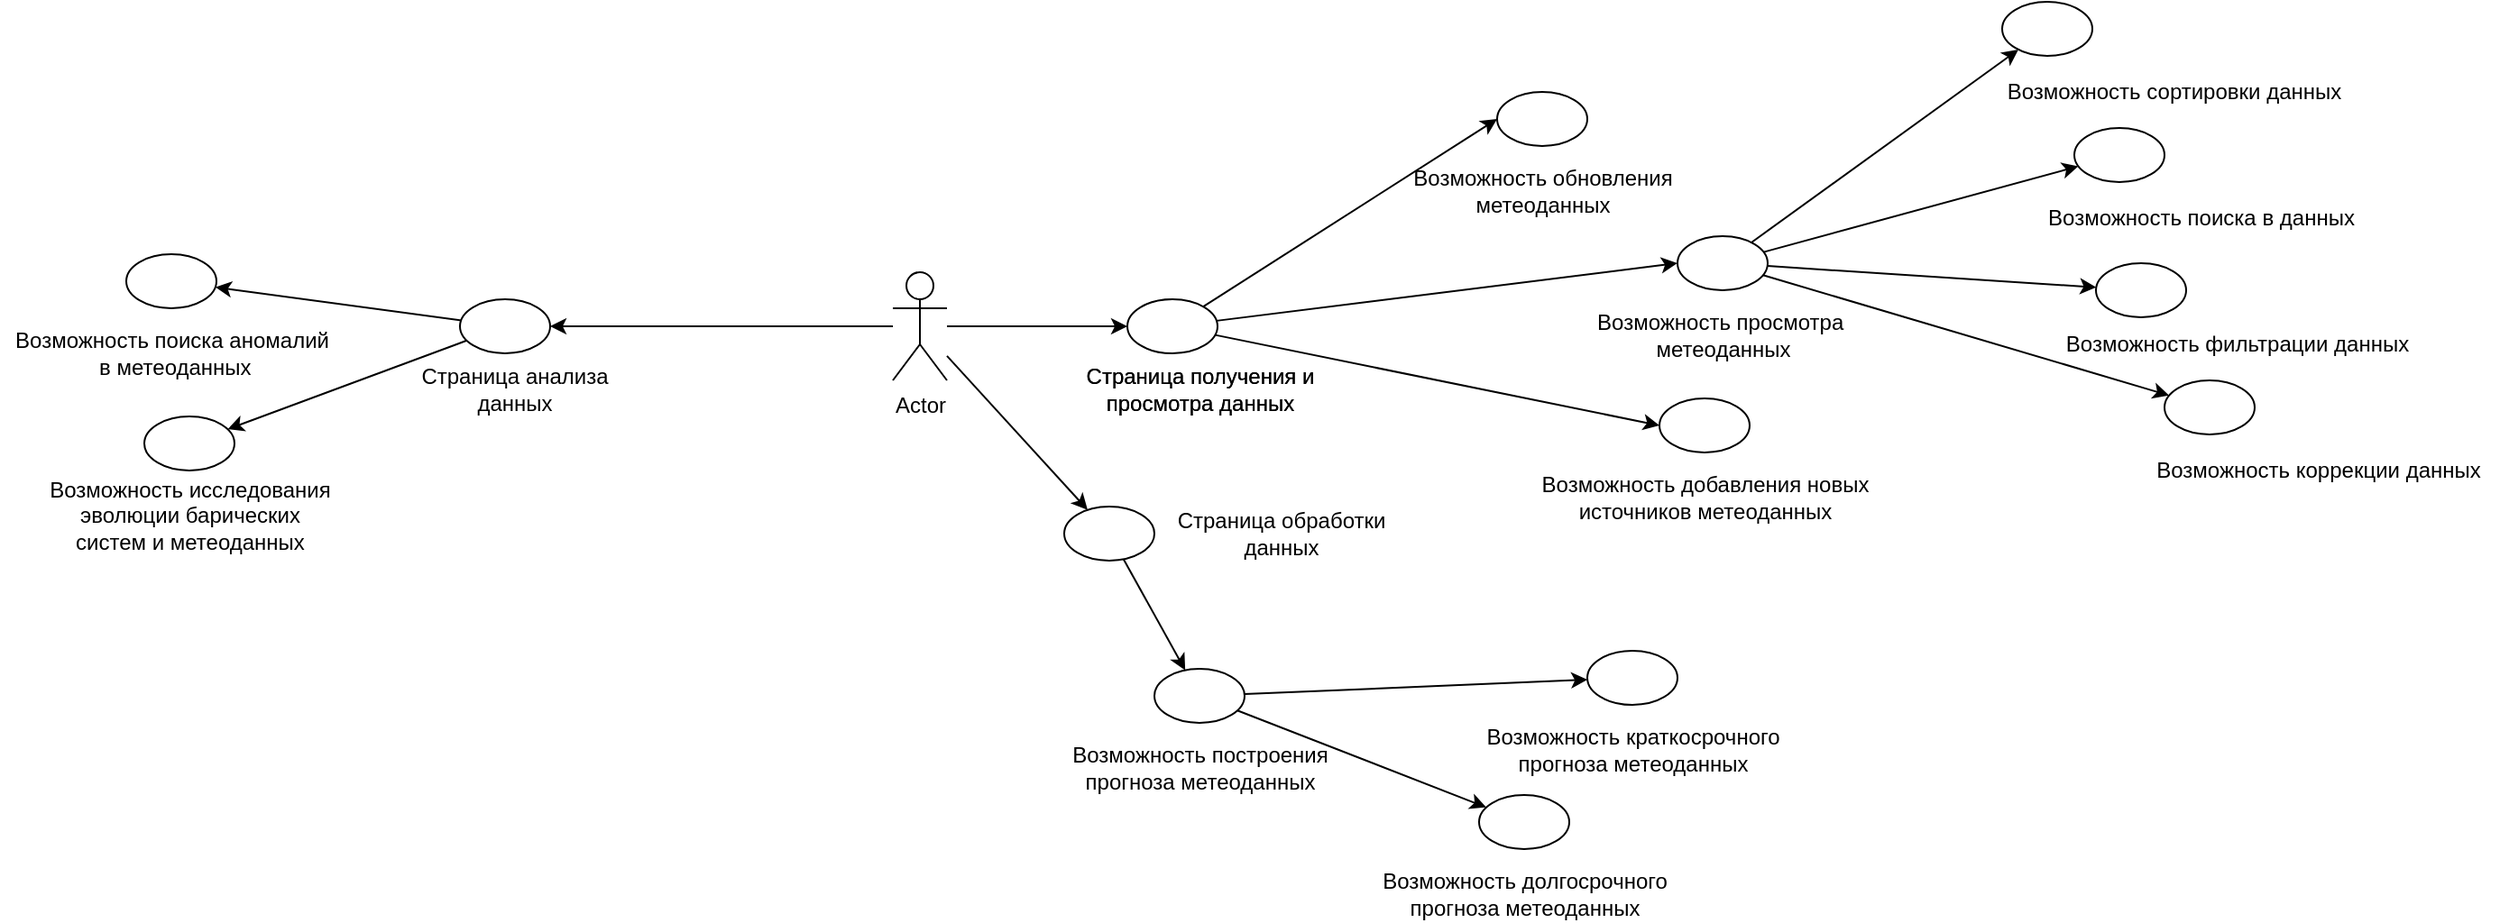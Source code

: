 <mxfile version="13.6.2" type="device"><diagram id="yrBrCh6vaDqj2KBt81jj" name="Page-1"><mxGraphModel dx="2012" dy="1882" grid="1" gridSize="10" guides="1" tooltips="1" connect="1" arrows="1" fold="1" page="1" pageScale="1" pageWidth="827" pageHeight="1169" math="0" shadow="0"><root><mxCell id="0"/><mxCell id="1" parent="0"/><mxCell id="eOF1kJZo80pbztZNc2jb-3" value="" style="rounded=0;orthogonalLoop=1;jettySize=auto;html=1;" parent="1" source="eOF1kJZo80pbztZNc2jb-1" target="eOF1kJZo80pbztZNc2jb-4" edge="1"><mxGeometry relative="1" as="geometry"/></mxCell><mxCell id="eOF1kJZo80pbztZNc2jb-6" value="" style="edgeStyle=orthogonalEdgeStyle;rounded=0;orthogonalLoop=1;jettySize=auto;html=1;entryX=0;entryY=0.5;entryDx=0;entryDy=0;" parent="1" source="eOF1kJZo80pbztZNc2jb-1" target="eOF1kJZo80pbztZNc2jb-2" edge="1"><mxGeometry relative="1" as="geometry"/></mxCell><mxCell id="eOF1kJZo80pbztZNc2jb-1" value="Actor" style="shape=umlActor;verticalLabelPosition=bottom;verticalAlign=top;html=1;" parent="1" vertex="1"><mxGeometry x="30" y="30" width="30" height="60" as="geometry"/></mxCell><mxCell id="eOF1kJZo80pbztZNc2jb-16" style="rounded=0;orthogonalLoop=1;jettySize=auto;html=1;entryX=0;entryY=0.5;entryDx=0;entryDy=0;" parent="1" source="eOF1kJZo80pbztZNc2jb-2" target="eOF1kJZo80pbztZNc2jb-13" edge="1"><mxGeometry relative="1" as="geometry"/></mxCell><mxCell id="eOF1kJZo80pbztZNc2jb-22" style="edgeStyle=none;rounded=0;jumpStyle=sharp;jumpSize=1;orthogonalLoop=1;jettySize=auto;html=1;entryX=0;entryY=0.5;entryDx=0;entryDy=0;" parent="1" source="eOF1kJZo80pbztZNc2jb-2" target="eOF1kJZo80pbztZNc2jb-18" edge="1"><mxGeometry relative="1" as="geometry"/></mxCell><mxCell id="eOF1kJZo80pbztZNc2jb-26" style="edgeStyle=none;rounded=0;jumpStyle=sharp;jumpSize=1;orthogonalLoop=1;jettySize=auto;html=1;entryX=0;entryY=0.5;entryDx=0;entryDy=0;" parent="1" source="eOF1kJZo80pbztZNc2jb-2" target="eOF1kJZo80pbztZNc2jb-24" edge="1"><mxGeometry relative="1" as="geometry"/></mxCell><mxCell id="eOF1kJZo80pbztZNc2jb-2" value="" style="ellipse;whiteSpace=wrap;html=1;" parent="1" vertex="1"><mxGeometry x="160" y="45" width="50" height="30" as="geometry"/></mxCell><mxCell id="eOF1kJZo80pbztZNc2jb-7" value="" style="endArrow=classic;html=1;entryX=1;entryY=0.5;entryDx=0;entryDy=0;edgeStyle=orthogonalEdgeStyle;jumpStyle=sharp;jumpSize=1;" parent="1" source="eOF1kJZo80pbztZNc2jb-1" target="eOF1kJZo80pbztZNc2jb-5" edge="1"><mxGeometry width="50" height="50" relative="1" as="geometry"><mxPoint x="50" y="210" as="sourcePoint"/><mxPoint x="100" y="160" as="targetPoint"/><Array as="points"><mxPoint x="-140" y="60"/></Array></mxGeometry></mxCell><mxCell id="eOF1kJZo80pbztZNc2jb-8" value="Страница получения и &lt;br&gt;просмотра данных" style="text;html=1;align=center;verticalAlign=middle;resizable=0;points=[];autosize=1;" parent="1" vertex="1"><mxGeometry x="130" y="80" width="140" height="30" as="geometry"/></mxCell><mxCell id="eOF1kJZo80pbztZNc2jb-12" value="Страница получения и &lt;br&gt;просмотра данных" style="text;html=1;align=center;verticalAlign=middle;resizable=0;points=[];autosize=1;" parent="1" vertex="1"><mxGeometry x="130" y="80" width="140" height="30" as="geometry"/></mxCell><mxCell id="eOF1kJZo80pbztZNc2jb-15" value="" style="group" parent="1" vertex="1" connectable="0"><mxGeometry x="320" y="-70" width="150" height="70" as="geometry"/></mxCell><mxCell id="eOF1kJZo80pbztZNc2jb-13" value="" style="ellipse;whiteSpace=wrap;html=1;" parent="eOF1kJZo80pbztZNc2jb-15" vertex="1"><mxGeometry x="45" width="50" height="30" as="geometry"/></mxCell><mxCell id="eOF1kJZo80pbztZNc2jb-14" value="Возможность обновления &lt;br&gt;метеоданных" style="text;html=1;align=center;verticalAlign=middle;resizable=0;points=[];autosize=1;" parent="eOF1kJZo80pbztZNc2jb-15" vertex="1"><mxGeometry x="-10" y="40" width="160" height="30" as="geometry"/></mxCell><mxCell id="eOF1kJZo80pbztZNc2jb-17" value="" style="group" parent="1" vertex="1" connectable="0"><mxGeometry x="420" y="10" width="150" height="70" as="geometry"/></mxCell><mxCell id="eOF1kJZo80pbztZNc2jb-18" value="" style="ellipse;whiteSpace=wrap;html=1;" parent="eOF1kJZo80pbztZNc2jb-17" vertex="1"><mxGeometry x="45" width="50" height="30" as="geometry"/></mxCell><mxCell id="eOF1kJZo80pbztZNc2jb-19" value="Возможность просмотра&amp;nbsp;&lt;br&gt;метеоданных" style="text;html=1;align=center;verticalAlign=middle;resizable=0;points=[];autosize=1;" parent="eOF1kJZo80pbztZNc2jb-17" vertex="1"><mxGeometry x="-10" y="40" width="160" height="30" as="geometry"/></mxCell><mxCell id="eOF1kJZo80pbztZNc2jb-20" value="" style="group" parent="1" vertex="1" connectable="0"><mxGeometry x="-240" y="45" width="120" height="65" as="geometry"/></mxCell><mxCell id="eOF1kJZo80pbztZNc2jb-5" value="" style="ellipse;whiteSpace=wrap;html=1;" parent="eOF1kJZo80pbztZNc2jb-20" vertex="1"><mxGeometry x="30" width="50" height="30" as="geometry"/></mxCell><mxCell id="eOF1kJZo80pbztZNc2jb-10" value="Страница анализа &lt;br&gt;данных" style="text;html=1;align=center;verticalAlign=middle;resizable=0;points=[];autosize=1;" parent="eOF1kJZo80pbztZNc2jb-20" vertex="1"><mxGeometry y="35" width="120" height="30" as="geometry"/></mxCell><mxCell id="eOF1kJZo80pbztZNc2jb-21" value="" style="group" parent="1" vertex="1" connectable="0"><mxGeometry x="100" y="160" width="130" height="60" as="geometry"/></mxCell><mxCell id="eOF1kJZo80pbztZNc2jb-4" value="" style="ellipse;whiteSpace=wrap;html=1;" parent="eOF1kJZo80pbztZNc2jb-21" vertex="1"><mxGeometry x="25" width="50" height="30" as="geometry"/></mxCell><mxCell id="eOF1kJZo80pbztZNc2jb-23" value="" style="group" parent="1" vertex="1" connectable="0"><mxGeometry x="410" y="100" width="170" height="70" as="geometry"/></mxCell><mxCell id="eOF1kJZo80pbztZNc2jb-24" value="" style="ellipse;whiteSpace=wrap;html=1;" parent="eOF1kJZo80pbztZNc2jb-23" vertex="1"><mxGeometry x="45" width="50" height="30" as="geometry"/></mxCell><mxCell id="eOF1kJZo80pbztZNc2jb-25" value="Возможность добавления новых &lt;br&gt;источников&amp;nbsp;метеоданных" style="text;html=1;align=center;verticalAlign=middle;resizable=0;points=[];autosize=1;" parent="eOF1kJZo80pbztZNc2jb-23" vertex="1"><mxGeometry x="-30" y="40" width="200" height="30" as="geometry"/></mxCell><mxCell id="eOF1kJZo80pbztZNc2jb-27" value="" style="group" parent="1" vertex="1" connectable="0"><mxGeometry x="130" y="250" width="150" height="70" as="geometry"/></mxCell><mxCell id="eOF1kJZo80pbztZNc2jb-28" value="" style="ellipse;whiteSpace=wrap;html=1;" parent="eOF1kJZo80pbztZNc2jb-27" vertex="1"><mxGeometry x="45" width="50" height="30" as="geometry"/></mxCell><mxCell id="eOF1kJZo80pbztZNc2jb-29" value="Возможность построения &lt;br&gt;прогноза&amp;nbsp;метеоданных" style="text;html=1;align=center;verticalAlign=middle;resizable=0;points=[];autosize=1;" parent="eOF1kJZo80pbztZNc2jb-27" vertex="1"><mxGeometry x="-10" y="40" width="160" height="30" as="geometry"/></mxCell><mxCell id="eOF1kJZo80pbztZNc2jb-30" style="edgeStyle=none;rounded=0;jumpStyle=sharp;jumpSize=1;orthogonalLoop=1;jettySize=auto;html=1;" parent="1" source="eOF1kJZo80pbztZNc2jb-4" target="eOF1kJZo80pbztZNc2jb-28" edge="1"><mxGeometry relative="1" as="geometry"/></mxCell><mxCell id="eOF1kJZo80pbztZNc2jb-31" value="" style="group" parent="1" vertex="1" connectable="0"><mxGeometry x="-440" y="20" width="165" height="70" as="geometry"/></mxCell><mxCell id="eOF1kJZo80pbztZNc2jb-32" value="" style="ellipse;whiteSpace=wrap;html=1;" parent="eOF1kJZo80pbztZNc2jb-31" vertex="1"><mxGeometry x="45" width="50" height="30" as="geometry"/></mxCell><mxCell id="eOF1kJZo80pbztZNc2jb-33" value="Возможность поиска аномалий&lt;br&gt;&amp;nbsp;в метеоданных" style="text;html=1;align=center;verticalAlign=middle;resizable=0;points=[];autosize=1;" parent="eOF1kJZo80pbztZNc2jb-31" vertex="1"><mxGeometry x="-25" y="40" width="190" height="30" as="geometry"/></mxCell><mxCell id="eOF1kJZo80pbztZNc2jb-34" value="" style="group" parent="1" vertex="1" connectable="0"><mxGeometry x="370" y="240" width="160" height="70" as="geometry"/></mxCell><mxCell id="eOF1kJZo80pbztZNc2jb-35" value="" style="ellipse;whiteSpace=wrap;html=1;" parent="eOF1kJZo80pbztZNc2jb-34" vertex="1"><mxGeometry x="45" width="50" height="30" as="geometry"/></mxCell><mxCell id="eOF1kJZo80pbztZNc2jb-36" value="Возможность краткосрочного &lt;br&gt;прогноза&amp;nbsp;метеоданных" style="text;html=1;align=center;verticalAlign=middle;resizable=0;points=[];autosize=1;" parent="eOF1kJZo80pbztZNc2jb-34" vertex="1"><mxGeometry x="-20" y="40" width="180" height="30" as="geometry"/></mxCell><mxCell id="eOF1kJZo80pbztZNc2jb-37" style="edgeStyle=none;rounded=0;jumpStyle=sharp;jumpSize=1;orthogonalLoop=1;jettySize=auto;html=1;" parent="1" source="eOF1kJZo80pbztZNc2jb-28" target="eOF1kJZo80pbztZNc2jb-35" edge="1"><mxGeometry relative="1" as="geometry"/></mxCell><mxCell id="eOF1kJZo80pbztZNc2jb-38" value="" style="group" parent="1" vertex="1" connectable="0"><mxGeometry x="310" y="320" width="160" height="70" as="geometry"/></mxCell><mxCell id="eOF1kJZo80pbztZNc2jb-39" value="" style="ellipse;whiteSpace=wrap;html=1;" parent="eOF1kJZo80pbztZNc2jb-38" vertex="1"><mxGeometry x="45" width="50" height="30" as="geometry"/></mxCell><mxCell id="eOF1kJZo80pbztZNc2jb-40" value="Возможность долгосрочного &lt;br&gt;прогноза&amp;nbsp;метеоданных" style="text;html=1;align=center;verticalAlign=middle;resizable=0;points=[];autosize=1;" parent="eOF1kJZo80pbztZNc2jb-38" vertex="1"><mxGeometry x="-15" y="40" width="170" height="30" as="geometry"/></mxCell><mxCell id="eOF1kJZo80pbztZNc2jb-41" style="edgeStyle=none;rounded=0;jumpStyle=sharp;jumpSize=1;orthogonalLoop=1;jettySize=auto;html=1;" parent="1" source="eOF1kJZo80pbztZNc2jb-28" target="eOF1kJZo80pbztZNc2jb-39" edge="1"><mxGeometry relative="1" as="geometry"/></mxCell><mxCell id="eOF1kJZo80pbztZNc2jb-42" value="" style="group" parent="1" vertex="1" connectable="0"><mxGeometry x="-430" y="110" width="155" height="80" as="geometry"/></mxCell><mxCell id="eOF1kJZo80pbztZNc2jb-43" value="" style="ellipse;whiteSpace=wrap;html=1;" parent="eOF1kJZo80pbztZNc2jb-42" vertex="1"><mxGeometry x="45" width="50" height="30" as="geometry"/></mxCell><mxCell id="eOF1kJZo80pbztZNc2jb-44" value="Возможность исследования &lt;br&gt;эволюции барических &lt;br&gt;систем и метеоданных" style="text;html=1;align=center;verticalAlign=middle;resizable=0;points=[];autosize=1;" parent="eOF1kJZo80pbztZNc2jb-42" vertex="1"><mxGeometry x="-15" y="30" width="170" height="50" as="geometry"/></mxCell><mxCell id="eOF1kJZo80pbztZNc2jb-45" style="edgeStyle=none;rounded=0;jumpStyle=sharp;jumpSize=1;orthogonalLoop=1;jettySize=auto;html=1;" parent="1" source="eOF1kJZo80pbztZNc2jb-5" target="eOF1kJZo80pbztZNc2jb-43" edge="1"><mxGeometry relative="1" as="geometry"/></mxCell><mxCell id="eOF1kJZo80pbztZNc2jb-46" value="" style="group" parent="1" vertex="1" connectable="0"><mxGeometry x="600" y="-120" width="170" height="70" as="geometry"/></mxCell><mxCell id="eOF1kJZo80pbztZNc2jb-47" value="" style="ellipse;whiteSpace=wrap;html=1;" parent="eOF1kJZo80pbztZNc2jb-46" vertex="1"><mxGeometry x="45" width="50" height="30" as="geometry"/></mxCell><mxCell id="eOF1kJZo80pbztZNc2jb-48" value="Возможность сортировки данных" style="text;html=1;align=center;verticalAlign=middle;resizable=0;points=[];autosize=1;" parent="eOF1kJZo80pbztZNc2jb-46" vertex="1"><mxGeometry x="40" y="40" width="200" height="20" as="geometry"/></mxCell><mxCell id="eOF1kJZo80pbztZNc2jb-49" style="edgeStyle=none;rounded=0;jumpStyle=sharp;jumpSize=1;orthogonalLoop=1;jettySize=auto;html=1;" parent="1" source="eOF1kJZo80pbztZNc2jb-5" target="eOF1kJZo80pbztZNc2jb-32" edge="1"><mxGeometry relative="1" as="geometry"/></mxCell><mxCell id="eOF1kJZo80pbztZNc2jb-9" value="Страница обработки &lt;br&gt;данных" style="text;html=1;align=center;verticalAlign=middle;resizable=0;points=[];autosize=1;" parent="1" vertex="1"><mxGeometry x="180" y="160" width="130" height="30" as="geometry"/></mxCell><mxCell id="M1j5Ew9VErUF1jul8I1Z-1" style="rounded=0;orthogonalLoop=1;jettySize=auto;html=1;" edge="1" parent="1" source="eOF1kJZo80pbztZNc2jb-18" target="eOF1kJZo80pbztZNc2jb-47"><mxGeometry relative="1" as="geometry"/></mxCell><mxCell id="M1j5Ew9VErUF1jul8I1Z-2" value="" style="group" vertex="1" connectable="0" parent="1"><mxGeometry x="640" y="-50" width="170" height="70" as="geometry"/></mxCell><mxCell id="M1j5Ew9VErUF1jul8I1Z-3" value="" style="ellipse;whiteSpace=wrap;html=1;" vertex="1" parent="M1j5Ew9VErUF1jul8I1Z-2"><mxGeometry x="45" width="50" height="30" as="geometry"/></mxCell><mxCell id="M1j5Ew9VErUF1jul8I1Z-4" value="Возможность поиска в данных" style="text;html=1;align=center;verticalAlign=middle;resizable=0;points=[];autosize=1;" vertex="1" parent="M1j5Ew9VErUF1jul8I1Z-2"><mxGeometry x="20" y="40" width="190" height="20" as="geometry"/></mxCell><mxCell id="M1j5Ew9VErUF1jul8I1Z-5" style="edgeStyle=none;rounded=0;orthogonalLoop=1;jettySize=auto;html=1;" edge="1" parent="1" source="eOF1kJZo80pbztZNc2jb-18" target="M1j5Ew9VErUF1jul8I1Z-3"><mxGeometry relative="1" as="geometry"/></mxCell><mxCell id="M1j5Ew9VErUF1jul8I1Z-6" value="" style="group" vertex="1" connectable="0" parent="1"><mxGeometry x="652" y="25" width="175" height="70" as="geometry"/></mxCell><mxCell id="M1j5Ew9VErUF1jul8I1Z-7" value="" style="ellipse;whiteSpace=wrap;html=1;" vertex="1" parent="M1j5Ew9VErUF1jul8I1Z-6"><mxGeometry x="45" width="50" height="30" as="geometry"/></mxCell><mxCell id="M1j5Ew9VErUF1jul8I1Z-8" value="Возможность фильтрации данных" style="text;html=1;align=center;verticalAlign=middle;resizable=0;points=[];autosize=1;" vertex="1" parent="M1j5Ew9VErUF1jul8I1Z-6"><mxGeometry x="18" y="35" width="210" height="20" as="geometry"/></mxCell><mxCell id="M1j5Ew9VErUF1jul8I1Z-9" style="edgeStyle=none;rounded=0;orthogonalLoop=1;jettySize=auto;html=1;" edge="1" parent="1" source="eOF1kJZo80pbztZNc2jb-18" target="M1j5Ew9VErUF1jul8I1Z-7"><mxGeometry relative="1" as="geometry"/></mxCell><mxCell id="M1j5Ew9VErUF1jul8I1Z-10" value="" style="group" vertex="1" connectable="0" parent="1"><mxGeometry x="690" y="90" width="230" height="70" as="geometry"/></mxCell><mxCell id="M1j5Ew9VErUF1jul8I1Z-11" value="" style="ellipse;whiteSpace=wrap;html=1;" vertex="1" parent="M1j5Ew9VErUF1jul8I1Z-10"><mxGeometry x="45" width="50" height="30" as="geometry"/></mxCell><mxCell id="M1j5Ew9VErUF1jul8I1Z-12" value="Возможность коррекции данных" style="text;html=1;align=center;verticalAlign=middle;resizable=0;points=[];autosize=1;" vertex="1" parent="M1j5Ew9VErUF1jul8I1Z-10"><mxGeometry x="30" y="40" width="200" height="20" as="geometry"/></mxCell><mxCell id="M1j5Ew9VErUF1jul8I1Z-13" style="edgeStyle=none;rounded=0;orthogonalLoop=1;jettySize=auto;html=1;" edge="1" parent="1" source="eOF1kJZo80pbztZNc2jb-18" target="M1j5Ew9VErUF1jul8I1Z-11"><mxGeometry relative="1" as="geometry"/></mxCell></root></mxGraphModel></diagram></mxfile>